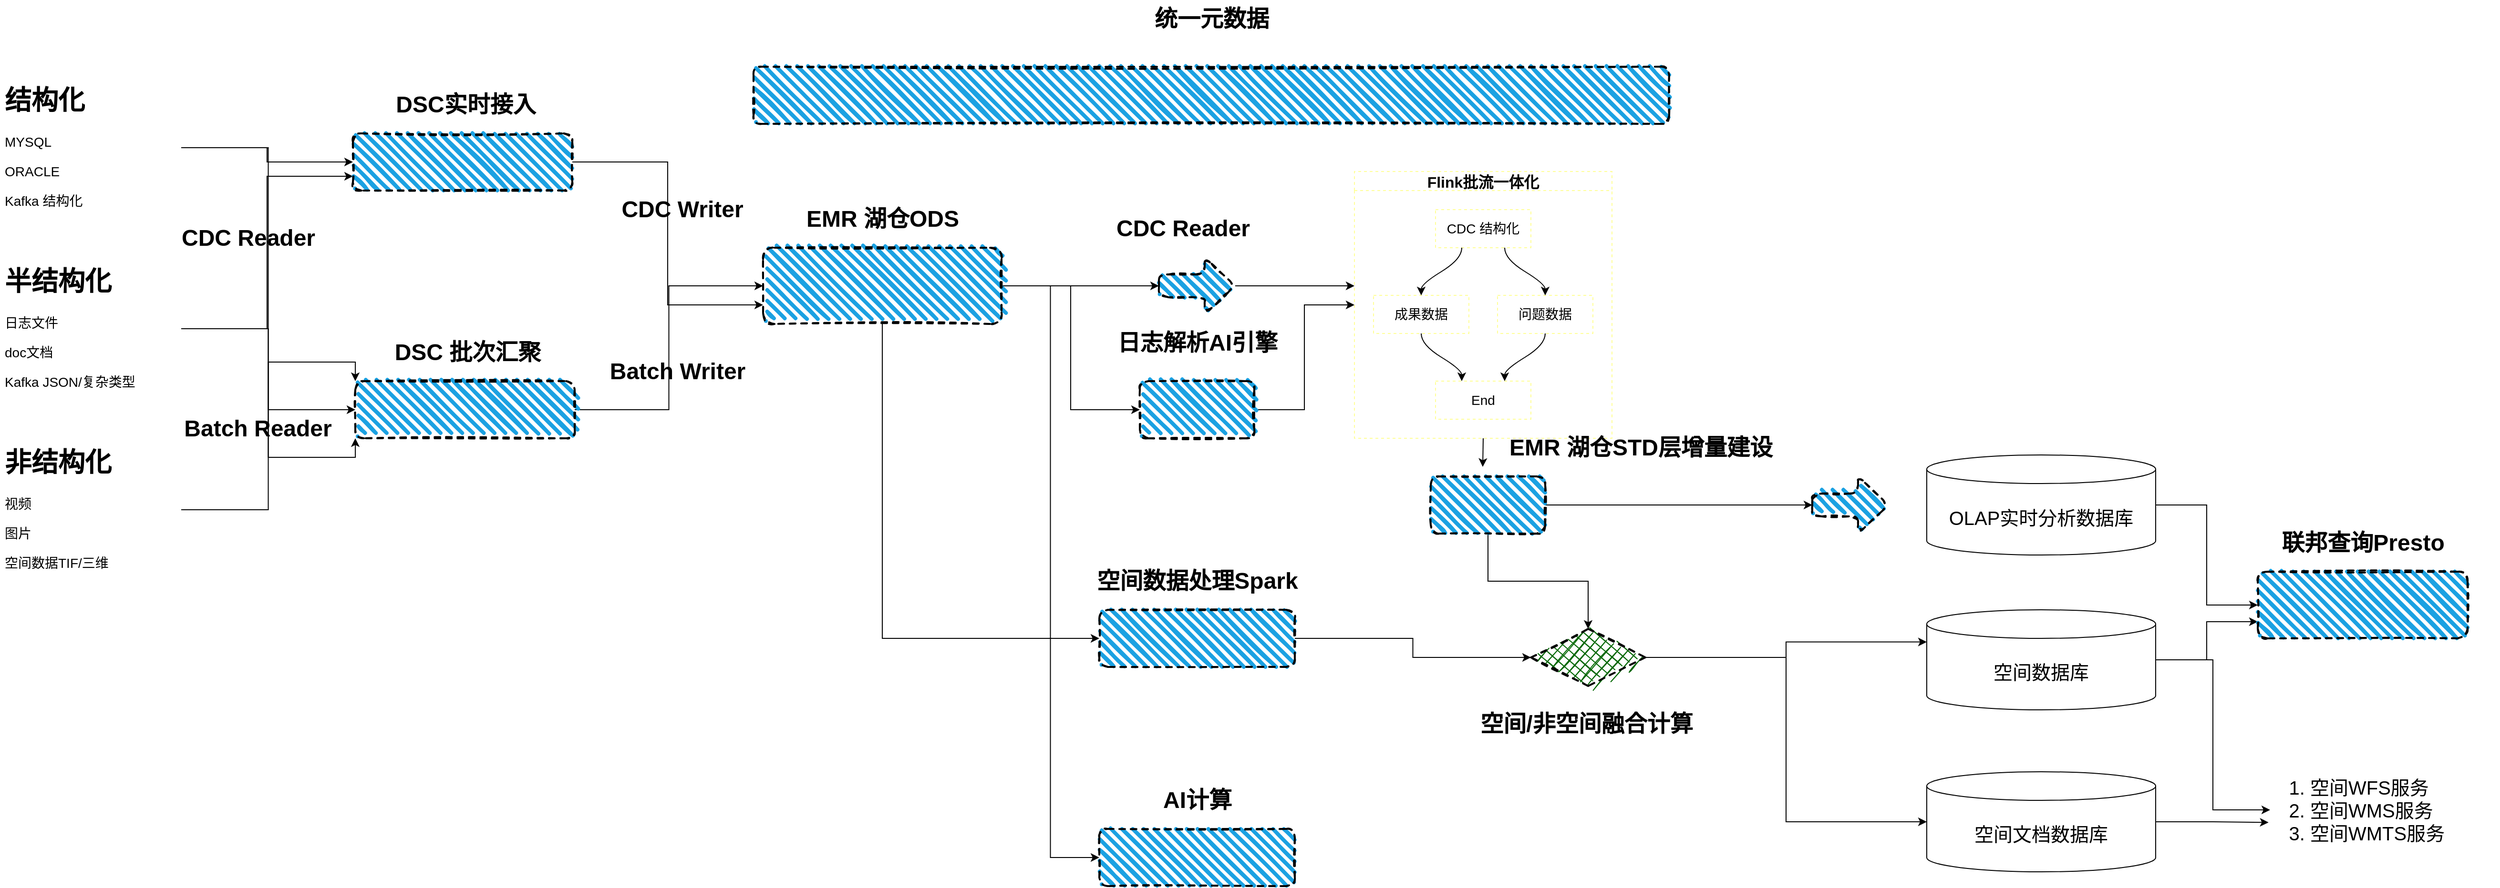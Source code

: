 <mxfile version="17.4.4" type="github">
  <diagram id="eerz3Vi5LuRmdnlIj9i7" name="Page-1">
    <mxGraphModel dx="1426" dy="-1562" grid="1" gridSize="10" guides="1" tooltips="1" connect="1" arrows="1" fold="1" page="1" pageScale="1" pageWidth="827" pageHeight="1169" math="0" shadow="0">
      <root>
        <mxCell id="0" />
        <mxCell id="1" parent="0" />
        <mxCell id="dUqmvq0mlvw3q4m8Wzy--1" value="" style="edgeStyle=orthogonalEdgeStyle;rounded=0;orthogonalLoop=1;jettySize=auto;html=1;fontSize=14;fontColor=#000000;" edge="1" parent="1" source="dUqmvq0mlvw3q4m8Wzy--3" target="dUqmvq0mlvw3q4m8Wzy--10">
          <mxGeometry relative="1" as="geometry" />
        </mxCell>
        <mxCell id="dUqmvq0mlvw3q4m8Wzy--2" style="edgeStyle=orthogonalEdgeStyle;rounded=0;orthogonalLoop=1;jettySize=auto;html=1;entryX=0;entryY=0.5;entryDx=0;entryDy=0;fontSize=14;fontColor=#000000;" edge="1" parent="1" source="dUqmvq0mlvw3q4m8Wzy--3" target="dUqmvq0mlvw3q4m8Wzy--13">
          <mxGeometry relative="1" as="geometry" />
        </mxCell>
        <mxCell id="dUqmvq0mlvw3q4m8Wzy--3" value="&lt;h1&gt;结构化&lt;/h1&gt;&lt;p&gt;MYSQL&lt;/p&gt;&lt;p&gt;ORACLE&lt;/p&gt;&lt;p&gt;Kafka 结构化&lt;/p&gt;" style="text;html=1;strokeColor=none;fillColor=none;spacing=5;spacingTop=-20;whiteSpace=wrap;overflow=hidden;rounded=0;dashed=1;fontSize=14;fontColor=#000000;" vertex="1" parent="1">
          <mxGeometry x="590" y="3280" width="190" height="150" as="geometry" />
        </mxCell>
        <mxCell id="dUqmvq0mlvw3q4m8Wzy--4" style="edgeStyle=orthogonalEdgeStyle;rounded=0;orthogonalLoop=1;jettySize=auto;html=1;exitX=1;exitY=0.5;exitDx=0;exitDy=0;entryX=0;entryY=0.75;entryDx=0;entryDy=0;fontSize=14;fontColor=#000000;" edge="1" parent="1" source="dUqmvq0mlvw3q4m8Wzy--6" target="dUqmvq0mlvw3q4m8Wzy--10">
          <mxGeometry relative="1" as="geometry" />
        </mxCell>
        <mxCell id="dUqmvq0mlvw3q4m8Wzy--5" style="edgeStyle=orthogonalEdgeStyle;rounded=0;orthogonalLoop=1;jettySize=auto;html=1;entryX=0;entryY=1;entryDx=0;entryDy=0;fontSize=14;fontColor=#000000;" edge="1" parent="1" source="dUqmvq0mlvw3q4m8Wzy--6" target="dUqmvq0mlvw3q4m8Wzy--13">
          <mxGeometry relative="1" as="geometry" />
        </mxCell>
        <mxCell id="dUqmvq0mlvw3q4m8Wzy--6" value="&lt;h1&gt;半结构化&lt;/h1&gt;&lt;p&gt;日志文件&lt;/p&gt;&lt;p&gt;doc文档&lt;/p&gt;&lt;p&gt;Kafka JSON/复杂类型&lt;/p&gt;" style="text;html=1;strokeColor=none;fillColor=none;spacing=5;spacingTop=-20;whiteSpace=wrap;overflow=hidden;rounded=0;dashed=1;fontSize=14;fontColor=#000000;" vertex="1" parent="1">
          <mxGeometry x="590" y="3470" width="190" height="150" as="geometry" />
        </mxCell>
        <mxCell id="dUqmvq0mlvw3q4m8Wzy--7" style="edgeStyle=orthogonalEdgeStyle;rounded=0;orthogonalLoop=1;jettySize=auto;html=1;exitX=1;exitY=0.5;exitDx=0;exitDy=0;entryX=0;entryY=0;entryDx=0;entryDy=0;fontSize=14;fontColor=#000000;" edge="1" parent="1" source="dUqmvq0mlvw3q4m8Wzy--8" target="dUqmvq0mlvw3q4m8Wzy--13">
          <mxGeometry relative="1" as="geometry" />
        </mxCell>
        <mxCell id="dUqmvq0mlvw3q4m8Wzy--8" value="&lt;h1&gt;非结构化&lt;/h1&gt;&lt;p&gt;视频&lt;/p&gt;&lt;p&gt;图片&lt;/p&gt;&lt;p&gt;空间数据TIF/三维&lt;/p&gt;" style="text;html=1;strokeColor=none;fillColor=none;spacing=5;spacingTop=-20;whiteSpace=wrap;overflow=hidden;rounded=0;dashed=1;fontSize=14;fontColor=#000000;" vertex="1" parent="1">
          <mxGeometry x="590" y="3660" width="190" height="150" as="geometry" />
        </mxCell>
        <mxCell id="dUqmvq0mlvw3q4m8Wzy--9" style="edgeStyle=orthogonalEdgeStyle;rounded=0;orthogonalLoop=1;jettySize=auto;html=1;exitX=1;exitY=0.5;exitDx=0;exitDy=0;entryX=0;entryY=0.75;entryDx=0;entryDy=0;fontSize=14;fontColor=#000000;" edge="1" parent="1" source="dUqmvq0mlvw3q4m8Wzy--10" target="dUqmvq0mlvw3q4m8Wzy--23">
          <mxGeometry relative="1" as="geometry" />
        </mxCell>
        <mxCell id="dUqmvq0mlvw3q4m8Wzy--10" value="" style="rounded=1;whiteSpace=wrap;html=1;strokeWidth=2;fillWeight=4;hachureGap=8;hachureAngle=45;fillColor=#1ba1e2;sketch=1;dashed=1;fontSize=14;fontColor=#000000;" vertex="1" parent="1">
          <mxGeometry x="960" y="3340" width="230" height="60" as="geometry" />
        </mxCell>
        <mxCell id="dUqmvq0mlvw3q4m8Wzy--11" value="DSC实时接入" style="text;strokeColor=none;fillColor=none;html=1;fontSize=24;fontStyle=1;verticalAlign=middle;align=center;dashed=1;fontColor=#000000;" vertex="1" parent="1">
          <mxGeometry x="1027.5" y="3290" width="100" height="40" as="geometry" />
        </mxCell>
        <mxCell id="dUqmvq0mlvw3q4m8Wzy--12" style="edgeStyle=orthogonalEdgeStyle;rounded=0;orthogonalLoop=1;jettySize=auto;html=1;exitX=1;exitY=0.5;exitDx=0;exitDy=0;entryX=0;entryY=0.5;entryDx=0;entryDy=0;fontSize=14;fontColor=#000000;" edge="1" parent="1" source="dUqmvq0mlvw3q4m8Wzy--13" target="dUqmvq0mlvw3q4m8Wzy--23">
          <mxGeometry relative="1" as="geometry" />
        </mxCell>
        <mxCell id="dUqmvq0mlvw3q4m8Wzy--13" value="" style="rounded=1;whiteSpace=wrap;html=1;strokeWidth=2;fillWeight=4;hachureGap=8;hachureAngle=45;fillColor=#1ba1e2;sketch=1;dashed=1;fontSize=14;fontColor=#000000;" vertex="1" parent="1">
          <mxGeometry x="962.5" y="3600" width="230" height="60" as="geometry" />
        </mxCell>
        <mxCell id="dUqmvq0mlvw3q4m8Wzy--14" value="DSC 批次汇聚" style="text;strokeColor=none;fillColor=none;html=1;fontSize=24;fontStyle=1;verticalAlign=middle;align=center;dashed=1;fontColor=#000000;" vertex="1" parent="1">
          <mxGeometry x="1030" y="3550" width="100" height="40" as="geometry" />
        </mxCell>
        <mxCell id="dUqmvq0mlvw3q4m8Wzy--15" value="CDC Reader" style="text;strokeColor=none;fillColor=none;html=1;fontSize=24;fontStyle=1;verticalAlign=middle;align=center;dashed=1;fontColor=#000000;" vertex="1" parent="1">
          <mxGeometry x="800" y="3430" width="100" height="40" as="geometry" />
        </mxCell>
        <mxCell id="dUqmvq0mlvw3q4m8Wzy--16" value="Batch Reader" style="text;strokeColor=none;fillColor=none;html=1;fontSize=24;fontStyle=1;verticalAlign=middle;align=center;dashed=1;fontColor=#000000;" vertex="1" parent="1">
          <mxGeometry x="810" y="3630" width="100" height="40" as="geometry" />
        </mxCell>
        <mxCell id="dUqmvq0mlvw3q4m8Wzy--17" value="" style="rounded=1;whiteSpace=wrap;html=1;strokeWidth=2;fillWeight=4;hachureGap=8;hachureAngle=45;fillColor=#1ba1e2;sketch=1;dashed=1;fontSize=14;fontColor=#000000;" vertex="1" parent="1">
          <mxGeometry x="1380" y="3270" width="960" height="60" as="geometry" />
        </mxCell>
        <mxCell id="dUqmvq0mlvw3q4m8Wzy--18" value="统一元数据" style="text;strokeColor=none;fillColor=none;html=1;fontSize=24;fontStyle=1;verticalAlign=middle;align=center;dashed=1;fontColor=#000000;" vertex="1" parent="1">
          <mxGeometry x="1810" y="3200" width="100" height="40" as="geometry" />
        </mxCell>
        <mxCell id="dUqmvq0mlvw3q4m8Wzy--19" value="" style="edgeStyle=orthogonalEdgeStyle;rounded=0;orthogonalLoop=1;jettySize=auto;html=1;fontSize=14;fontColor=#000000;" edge="1" parent="1" source="dUqmvq0mlvw3q4m8Wzy--23" target="dUqmvq0mlvw3q4m8Wzy--38">
          <mxGeometry relative="1" as="geometry" />
        </mxCell>
        <mxCell id="dUqmvq0mlvw3q4m8Wzy--20" style="edgeStyle=orthogonalEdgeStyle;rounded=0;orthogonalLoop=1;jettySize=auto;html=1;entryX=0;entryY=0.5;entryDx=0;entryDy=0;fontSize=14;fontColor=#000000;" edge="1" parent="1" source="dUqmvq0mlvw3q4m8Wzy--23" target="dUqmvq0mlvw3q4m8Wzy--41">
          <mxGeometry relative="1" as="geometry" />
        </mxCell>
        <mxCell id="dUqmvq0mlvw3q4m8Wzy--21" style="edgeStyle=orthogonalEdgeStyle;rounded=0;orthogonalLoop=1;jettySize=auto;html=1;exitX=0.5;exitY=1;exitDx=0;exitDy=0;entryX=0;entryY=0.5;entryDx=0;entryDy=0;fontSize=16;fontColor=#000000;" edge="1" parent="1" source="dUqmvq0mlvw3q4m8Wzy--23" target="dUqmvq0mlvw3q4m8Wzy--48">
          <mxGeometry relative="1" as="geometry" />
        </mxCell>
        <mxCell id="dUqmvq0mlvw3q4m8Wzy--22" style="edgeStyle=orthogonalEdgeStyle;rounded=0;orthogonalLoop=1;jettySize=auto;html=1;entryX=0;entryY=0.5;entryDx=0;entryDy=0;fontSize=20;fontColor=#000000;" edge="1" parent="1" source="dUqmvq0mlvw3q4m8Wzy--23" target="dUqmvq0mlvw3q4m8Wzy--65">
          <mxGeometry relative="1" as="geometry" />
        </mxCell>
        <mxCell id="dUqmvq0mlvw3q4m8Wzy--23" value="" style="rounded=1;whiteSpace=wrap;html=1;strokeWidth=2;fillWeight=4;hachureGap=8;hachureAngle=45;fillColor=#1ba1e2;sketch=1;dashed=1;fontSize=14;fontColor=#000000;" vertex="1" parent="1">
          <mxGeometry x="1390" y="3460" width="250" height="80" as="geometry" />
        </mxCell>
        <mxCell id="dUqmvq0mlvw3q4m8Wzy--24" value="EMR 湖仓ODS" style="text;strokeColor=none;fillColor=none;html=1;fontSize=24;fontStyle=1;verticalAlign=middle;align=center;dashed=1;fontColor=#000000;" vertex="1" parent="1">
          <mxGeometry x="1465" y="3410" width="100" height="40" as="geometry" />
        </mxCell>
        <mxCell id="dUqmvq0mlvw3q4m8Wzy--25" value="CDC Writer" style="text;strokeColor=none;fillColor=none;html=1;fontSize=24;fontStyle=1;verticalAlign=middle;align=center;dashed=1;fontColor=#000000;" vertex="1" parent="1">
          <mxGeometry x="1255" y="3400" width="100" height="40" as="geometry" />
        </mxCell>
        <mxCell id="dUqmvq0mlvw3q4m8Wzy--26" value="Batch Writer" style="text;strokeColor=none;fillColor=none;html=1;fontSize=24;fontStyle=1;verticalAlign=middle;align=center;dashed=1;fontColor=#000000;" vertex="1" parent="1">
          <mxGeometry x="1250" y="3570" width="100" height="40" as="geometry" />
        </mxCell>
        <mxCell id="dUqmvq0mlvw3q4m8Wzy--27" style="edgeStyle=orthogonalEdgeStyle;rounded=0;orthogonalLoop=1;jettySize=auto;html=1;exitX=0.5;exitY=1;exitDx=0;exitDy=0;fontSize=14;fontColor=#000000;" edge="1" parent="1" source="dUqmvq0mlvw3q4m8Wzy--28">
          <mxGeometry relative="1" as="geometry">
            <mxPoint x="2144.5" y="3690.0" as="targetPoint" />
          </mxGeometry>
        </mxCell>
        <mxCell id="dUqmvq0mlvw3q4m8Wzy--28" value="Flink批流一体化" style="swimlane;startSize=20;horizontal=1;childLayout=flowLayout;flowOrientation=north;resizable=0;interRankCellSpacing=50;containerType=tree;dashed=1;fontSize=16;fontColor=#000000;strokeColor=#FFFF99;fillColor=#FFFFFF;" vertex="1" parent="1">
          <mxGeometry x="2010" y="3380" width="270" height="280" as="geometry" />
        </mxCell>
        <mxCell id="dUqmvq0mlvw3q4m8Wzy--29" value="CDC 结构化" style="whiteSpace=wrap;html=1;dashed=1;fontSize=14;fontColor=#000000;strokeColor=#FFFF99;fillColor=#FFFFFF;" vertex="1" parent="dUqmvq0mlvw3q4m8Wzy--28">
          <mxGeometry x="85" y="40" width="100" height="40" as="geometry" />
        </mxCell>
        <mxCell id="dUqmvq0mlvw3q4m8Wzy--30" value="成果数据" style="whiteSpace=wrap;html=1;dashed=1;fontSize=14;fontColor=#000000;strokeColor=#FFFF99;fillColor=#FFFFFF;" vertex="1" parent="dUqmvq0mlvw3q4m8Wzy--28">
          <mxGeometry x="20" y="130" width="100" height="40" as="geometry" />
        </mxCell>
        <mxCell id="dUqmvq0mlvw3q4m8Wzy--31" value="" style="html=1;curved=1;rounded=0;fontSize=14;fontColor=#000000;noEdgeStyle=1;orthogonal=1;" edge="1" parent="dUqmvq0mlvw3q4m8Wzy--28" source="dUqmvq0mlvw3q4m8Wzy--29" target="dUqmvq0mlvw3q4m8Wzy--30">
          <mxGeometry relative="1" as="geometry">
            <Array as="points">
              <mxPoint x="112.5" y="92" />
              <mxPoint x="70" y="118" />
            </Array>
          </mxGeometry>
        </mxCell>
        <mxCell id="dUqmvq0mlvw3q4m8Wzy--32" value="问题数据" style="whiteSpace=wrap;html=1;dashed=1;fontSize=14;fontColor=#000000;strokeColor=#FFFF99;fillColor=#FFFFFF;" vertex="1" parent="dUqmvq0mlvw3q4m8Wzy--28">
          <mxGeometry x="150" y="130" width="100" height="40" as="geometry" />
        </mxCell>
        <mxCell id="dUqmvq0mlvw3q4m8Wzy--33" value="" style="html=1;curved=1;rounded=0;fontSize=14;fontColor=#000000;noEdgeStyle=1;orthogonal=1;" edge="1" parent="dUqmvq0mlvw3q4m8Wzy--28" source="dUqmvq0mlvw3q4m8Wzy--29" target="dUqmvq0mlvw3q4m8Wzy--32">
          <mxGeometry relative="1" as="geometry">
            <Array as="points">
              <mxPoint x="157.5" y="92" />
              <mxPoint x="200" y="118" />
            </Array>
          </mxGeometry>
        </mxCell>
        <mxCell id="dUqmvq0mlvw3q4m8Wzy--34" value="End" style="whiteSpace=wrap;html=1;dashed=1;fontSize=14;fontColor=#000000;strokeColor=#FFFF99;fillColor=#FFFFFF;" vertex="1" parent="dUqmvq0mlvw3q4m8Wzy--28">
          <mxGeometry x="85" y="220" width="100" height="40" as="geometry" />
        </mxCell>
        <mxCell id="dUqmvq0mlvw3q4m8Wzy--35" value="" style="html=1;curved=1;rounded=0;fontSize=14;fontColor=#000000;noEdgeStyle=1;orthogonal=1;" edge="1" parent="dUqmvq0mlvw3q4m8Wzy--28" source="dUqmvq0mlvw3q4m8Wzy--30" target="dUqmvq0mlvw3q4m8Wzy--34">
          <mxGeometry relative="1" as="geometry">
            <Array as="points">
              <mxPoint x="70" y="182" />
              <mxPoint x="112.5" y="208" />
            </Array>
          </mxGeometry>
        </mxCell>
        <mxCell id="dUqmvq0mlvw3q4m8Wzy--36" value="" style="html=1;curved=1;rounded=0;fontSize=14;fontColor=#000000;noEdgeStyle=1;orthogonal=1;" edge="1" parent="dUqmvq0mlvw3q4m8Wzy--28" source="dUqmvq0mlvw3q4m8Wzy--32" target="dUqmvq0mlvw3q4m8Wzy--34">
          <mxGeometry relative="1" as="geometry">
            <Array as="points">
              <mxPoint x="200" y="182" />
              <mxPoint x="157.5" y="208" />
            </Array>
          </mxGeometry>
        </mxCell>
        <mxCell id="dUqmvq0mlvw3q4m8Wzy--37" style="edgeStyle=orthogonalEdgeStyle;rounded=0;orthogonalLoop=1;jettySize=auto;html=1;exitX=1;exitY=0.5;exitDx=0;exitDy=0;exitPerimeter=0;fontSize=14;fontColor=#000000;" edge="1" parent="1" source="dUqmvq0mlvw3q4m8Wzy--38">
          <mxGeometry relative="1" as="geometry">
            <mxPoint x="2010" y="3500.0" as="targetPoint" />
          </mxGeometry>
        </mxCell>
        <mxCell id="dUqmvq0mlvw3q4m8Wzy--38" value="" style="shape=singleArrow;whiteSpace=wrap;html=1;arrowWidth=0.4;arrowSize=0.4;fontSize=14;fillColor=#1ba1e2;fontColor=#000000;rounded=1;strokeWidth=2;fillWeight=4;hachureGap=8;hachureAngle=45;sketch=1;dashed=1;" vertex="1" parent="1">
          <mxGeometry x="1805" y="3470" width="80" height="60" as="geometry" />
        </mxCell>
        <mxCell id="dUqmvq0mlvw3q4m8Wzy--39" value="CDC Reader" style="text;strokeColor=none;fillColor=none;html=1;fontSize=24;fontStyle=1;verticalAlign=middle;align=center;dashed=1;fontColor=#000000;" vertex="1" parent="1">
          <mxGeometry x="1780" y="3420" width="100" height="40" as="geometry" />
        </mxCell>
        <mxCell id="dUqmvq0mlvw3q4m8Wzy--40" style="edgeStyle=orthogonalEdgeStyle;rounded=0;orthogonalLoop=1;jettySize=auto;html=1;exitX=1;exitY=0.5;exitDx=0;exitDy=0;entryX=0;entryY=0.5;entryDx=0;entryDy=0;fontSize=14;fontColor=#000000;" edge="1" parent="1" source="dUqmvq0mlvw3q4m8Wzy--41" target="dUqmvq0mlvw3q4m8Wzy--28">
          <mxGeometry relative="1" as="geometry" />
        </mxCell>
        <mxCell id="dUqmvq0mlvw3q4m8Wzy--41" value="" style="rounded=1;whiteSpace=wrap;html=1;strokeWidth=2;fillWeight=4;hachureGap=8;hachureAngle=45;fillColor=#1ba1e2;sketch=1;dashed=1;fontSize=14;fontColor=#000000;" vertex="1" parent="1">
          <mxGeometry x="1785" y="3600" width="120" height="60" as="geometry" />
        </mxCell>
        <mxCell id="dUqmvq0mlvw3q4m8Wzy--42" value="日志解析AI引擎" style="text;strokeColor=none;fillColor=none;html=1;fontSize=24;fontStyle=1;verticalAlign=middle;align=center;dashed=1;fontColor=#000000;" vertex="1" parent="1">
          <mxGeometry x="1795" y="3540" width="100" height="40" as="geometry" />
        </mxCell>
        <mxCell id="dUqmvq0mlvw3q4m8Wzy--43" value="" style="edgeStyle=orthogonalEdgeStyle;rounded=0;orthogonalLoop=1;jettySize=auto;html=1;fontSize=16;fontColor=#000000;" edge="1" parent="1" source="dUqmvq0mlvw3q4m8Wzy--45" target="dUqmvq0mlvw3q4m8Wzy--50">
          <mxGeometry relative="1" as="geometry" />
        </mxCell>
        <mxCell id="dUqmvq0mlvw3q4m8Wzy--44" style="edgeStyle=orthogonalEdgeStyle;rounded=0;orthogonalLoop=1;jettySize=auto;html=1;exitX=0.5;exitY=1;exitDx=0;exitDy=0;entryX=0.5;entryY=0;entryDx=0;entryDy=0;fontSize=16;fontColor=#000000;" edge="1" parent="1" source="dUqmvq0mlvw3q4m8Wzy--45" target="dUqmvq0mlvw3q4m8Wzy--53">
          <mxGeometry relative="1" as="geometry" />
        </mxCell>
        <mxCell id="dUqmvq0mlvw3q4m8Wzy--45" value="" style="rounded=1;whiteSpace=wrap;html=1;strokeWidth=2;fillWeight=4;hachureGap=8;hachureAngle=45;fillColor=#1ba1e2;sketch=1;dashed=1;fontSize=14;fontColor=#000000;" vertex="1" parent="1">
          <mxGeometry x="2090" y="3700" width="120" height="60" as="geometry" />
        </mxCell>
        <mxCell id="dUqmvq0mlvw3q4m8Wzy--46" value="EMR 湖仓STD层增量建设" style="text;strokeColor=none;fillColor=none;html=1;fontSize=24;fontStyle=1;verticalAlign=middle;align=center;dashed=1;fontColor=#000000;" vertex="1" parent="1">
          <mxGeometry x="2260" y="3650" width="100" height="40" as="geometry" />
        </mxCell>
        <mxCell id="dUqmvq0mlvw3q4m8Wzy--47" style="edgeStyle=orthogonalEdgeStyle;rounded=0;orthogonalLoop=1;jettySize=auto;html=1;exitX=1;exitY=0.5;exitDx=0;exitDy=0;entryX=0;entryY=0.5;entryDx=0;entryDy=0;fontSize=16;fontColor=#000000;" edge="1" parent="1" source="dUqmvq0mlvw3q4m8Wzy--48" target="dUqmvq0mlvw3q4m8Wzy--53">
          <mxGeometry relative="1" as="geometry" />
        </mxCell>
        <mxCell id="dUqmvq0mlvw3q4m8Wzy--48" value="" style="rounded=1;whiteSpace=wrap;html=1;strokeWidth=2;fillWeight=4;hachureGap=8;hachureAngle=45;fillColor=#1ba1e2;sketch=1;dashed=1;fontSize=14;fontColor=#000000;" vertex="1" parent="1">
          <mxGeometry x="1742.5" y="3840" width="205" height="60" as="geometry" />
        </mxCell>
        <mxCell id="dUqmvq0mlvw3q4m8Wzy--49" value="空间数据处理Spark" style="text;strokeColor=none;fillColor=none;html=1;fontSize=24;fontStyle=1;verticalAlign=middle;align=center;dashed=1;fontColor=#000000;" vertex="1" parent="1">
          <mxGeometry x="1795" y="3790" width="100" height="40" as="geometry" />
        </mxCell>
        <mxCell id="dUqmvq0mlvw3q4m8Wzy--50" value="" style="shape=singleArrow;whiteSpace=wrap;html=1;arrowWidth=0.4;arrowSize=0.4;fontSize=14;fillColor=#1ba1e2;fontColor=#000000;rounded=1;strokeWidth=2;fillWeight=4;hachureGap=8;hachureAngle=45;sketch=1;dashed=1;" vertex="1" parent="1">
          <mxGeometry x="2490" y="3700" width="80" height="60" as="geometry" />
        </mxCell>
        <mxCell id="dUqmvq0mlvw3q4m8Wzy--51" style="edgeStyle=orthogonalEdgeStyle;rounded=0;orthogonalLoop=1;jettySize=auto;html=1;exitX=1;exitY=0.5;exitDx=0;exitDy=0;entryX=0;entryY=0;entryDx=0;entryDy=33.75;entryPerimeter=0;fontSize=20;fontColor=#000000;" edge="1" parent="1" source="dUqmvq0mlvw3q4m8Wzy--53" target="dUqmvq0mlvw3q4m8Wzy--59">
          <mxGeometry relative="1" as="geometry" />
        </mxCell>
        <mxCell id="dUqmvq0mlvw3q4m8Wzy--52" style="edgeStyle=orthogonalEdgeStyle;rounded=0;orthogonalLoop=1;jettySize=auto;html=1;exitX=1;exitY=0.5;exitDx=0;exitDy=0;entryX=0;entryY=0.5;entryDx=0;entryDy=0;entryPerimeter=0;fontSize=20;fontColor=#000000;" edge="1" parent="1" source="dUqmvq0mlvw3q4m8Wzy--53" target="dUqmvq0mlvw3q4m8Wzy--61">
          <mxGeometry relative="1" as="geometry" />
        </mxCell>
        <mxCell id="dUqmvq0mlvw3q4m8Wzy--53" value="" style="rhombus;whiteSpace=wrap;html=1;strokeWidth=2;fillWeight=-1;hachureGap=8;fillStyle=cross-hatch;fillColor=#006600;sketch=1;dashed=1;fontSize=16;fontColor=#000000;" vertex="1" parent="1">
          <mxGeometry x="2195" y="3860" width="120" height="60" as="geometry" />
        </mxCell>
        <mxCell id="dUqmvq0mlvw3q4m8Wzy--54" value="空间/非空间融合计算" style="text;strokeColor=none;fillColor=none;html=1;fontSize=24;fontStyle=1;verticalAlign=middle;align=center;dashed=1;fontColor=#000000;" vertex="1" parent="1">
          <mxGeometry x="2203" y="3940" width="100" height="40" as="geometry" />
        </mxCell>
        <mxCell id="dUqmvq0mlvw3q4m8Wzy--55" style="edgeStyle=orthogonalEdgeStyle;rounded=0;orthogonalLoop=1;jettySize=auto;html=1;exitX=1;exitY=0.5;exitDx=0;exitDy=0;exitPerimeter=0;entryX=0;entryY=0.5;entryDx=0;entryDy=0;fontSize=20;fontColor=#000000;" edge="1" parent="1" source="dUqmvq0mlvw3q4m8Wzy--56" target="dUqmvq0mlvw3q4m8Wzy--62">
          <mxGeometry relative="1" as="geometry" />
        </mxCell>
        <mxCell id="dUqmvq0mlvw3q4m8Wzy--56" value="&lt;font style=&quot;font-size: 20px&quot;&gt;OLAP实时分析数据库&lt;/font&gt;" style="shape=cylinder3;whiteSpace=wrap;html=1;boundedLbl=1;backgroundOutline=1;size=15;" vertex="1" parent="1">
          <mxGeometry x="2610" y="3677.5" width="240" height="105" as="geometry" />
        </mxCell>
        <mxCell id="dUqmvq0mlvw3q4m8Wzy--57" style="edgeStyle=orthogonalEdgeStyle;rounded=0;orthogonalLoop=1;jettySize=auto;html=1;entryX=0;entryY=0.75;entryDx=0;entryDy=0;fontSize=20;fontColor=#000000;" edge="1" parent="1" source="dUqmvq0mlvw3q4m8Wzy--59" target="dUqmvq0mlvw3q4m8Wzy--62">
          <mxGeometry relative="1" as="geometry" />
        </mxCell>
        <mxCell id="dUqmvq0mlvw3q4m8Wzy--58" style="edgeStyle=orthogonalEdgeStyle;rounded=0;orthogonalLoop=1;jettySize=auto;html=1;entryX=0;entryY=0.5;entryDx=0;entryDy=0;fontSize=20;fontColor=#000000;" edge="1" parent="1" source="dUqmvq0mlvw3q4m8Wzy--59" target="dUqmvq0mlvw3q4m8Wzy--64">
          <mxGeometry relative="1" as="geometry" />
        </mxCell>
        <mxCell id="dUqmvq0mlvw3q4m8Wzy--59" value="&lt;font style=&quot;font-size: 20px&quot;&gt;空间数据库&lt;/font&gt;" style="shape=cylinder3;whiteSpace=wrap;html=1;boundedLbl=1;backgroundOutline=1;size=15;" vertex="1" parent="1">
          <mxGeometry x="2610" y="3840" width="240" height="105" as="geometry" />
        </mxCell>
        <mxCell id="dUqmvq0mlvw3q4m8Wzy--60" style="edgeStyle=orthogonalEdgeStyle;rounded=0;orthogonalLoop=1;jettySize=auto;html=1;entryX=-0.007;entryY=0.594;entryDx=0;entryDy=0;entryPerimeter=0;fontSize=20;fontColor=#000000;" edge="1" parent="1" source="dUqmvq0mlvw3q4m8Wzy--61" target="dUqmvq0mlvw3q4m8Wzy--64">
          <mxGeometry relative="1" as="geometry" />
        </mxCell>
        <mxCell id="dUqmvq0mlvw3q4m8Wzy--61" value="&lt;font style=&quot;font-size: 20px&quot;&gt;空间文档数据库&lt;/font&gt;" style="shape=cylinder3;whiteSpace=wrap;html=1;boundedLbl=1;backgroundOutline=1;size=15;" vertex="1" parent="1">
          <mxGeometry x="2610" y="4010" width="240" height="105" as="geometry" />
        </mxCell>
        <mxCell id="dUqmvq0mlvw3q4m8Wzy--62" value="" style="rounded=1;whiteSpace=wrap;html=1;strokeWidth=2;fillWeight=4;hachureGap=8;hachureAngle=45;fillColor=#1ba1e2;sketch=1;dashed=1;fontSize=20;fontColor=#000000;" vertex="1" parent="1">
          <mxGeometry x="2957" y="3800" width="220" height="70" as="geometry" />
        </mxCell>
        <mxCell id="dUqmvq0mlvw3q4m8Wzy--63" value="联邦查询Presto" style="text;strokeColor=none;fillColor=none;html=1;fontSize=24;fontStyle=1;verticalAlign=middle;align=center;dashed=1;fontColor=#000000;" vertex="1" parent="1">
          <mxGeometry x="3017" y="3750" width="100" height="40" as="geometry" />
        </mxCell>
        <mxCell id="dUqmvq0mlvw3q4m8Wzy--64" value="&lt;ol&gt;&lt;li&gt;空间WFS服务&lt;/li&gt;&lt;li&gt;空间WMS服务&lt;/li&gt;&lt;li&gt;空间WMTS服务&lt;/li&gt;&lt;/ol&gt;" style="text;strokeColor=none;fillColor=none;html=1;whiteSpace=wrap;verticalAlign=middle;overflow=hidden;dashed=1;fontSize=20;fontColor=#000000;" vertex="1" parent="1">
          <mxGeometry x="2970" y="3980" width="240" height="140" as="geometry" />
        </mxCell>
        <mxCell id="dUqmvq0mlvw3q4m8Wzy--65" value="" style="rounded=1;whiteSpace=wrap;html=1;strokeWidth=2;fillWeight=4;hachureGap=8;hachureAngle=45;fillColor=#1ba1e2;sketch=1;dashed=1;fontSize=14;fontColor=#000000;" vertex="1" parent="1">
          <mxGeometry x="1742.5" y="4070" width="205" height="60" as="geometry" />
        </mxCell>
        <mxCell id="dUqmvq0mlvw3q4m8Wzy--66" value="AI计算" style="text;strokeColor=none;fillColor=none;html=1;fontSize=24;fontStyle=1;verticalAlign=middle;align=center;dashed=1;fontColor=#000000;" vertex="1" parent="1">
          <mxGeometry x="1795" y="4020" width="100" height="40" as="geometry" />
        </mxCell>
      </root>
    </mxGraphModel>
  </diagram>
</mxfile>
